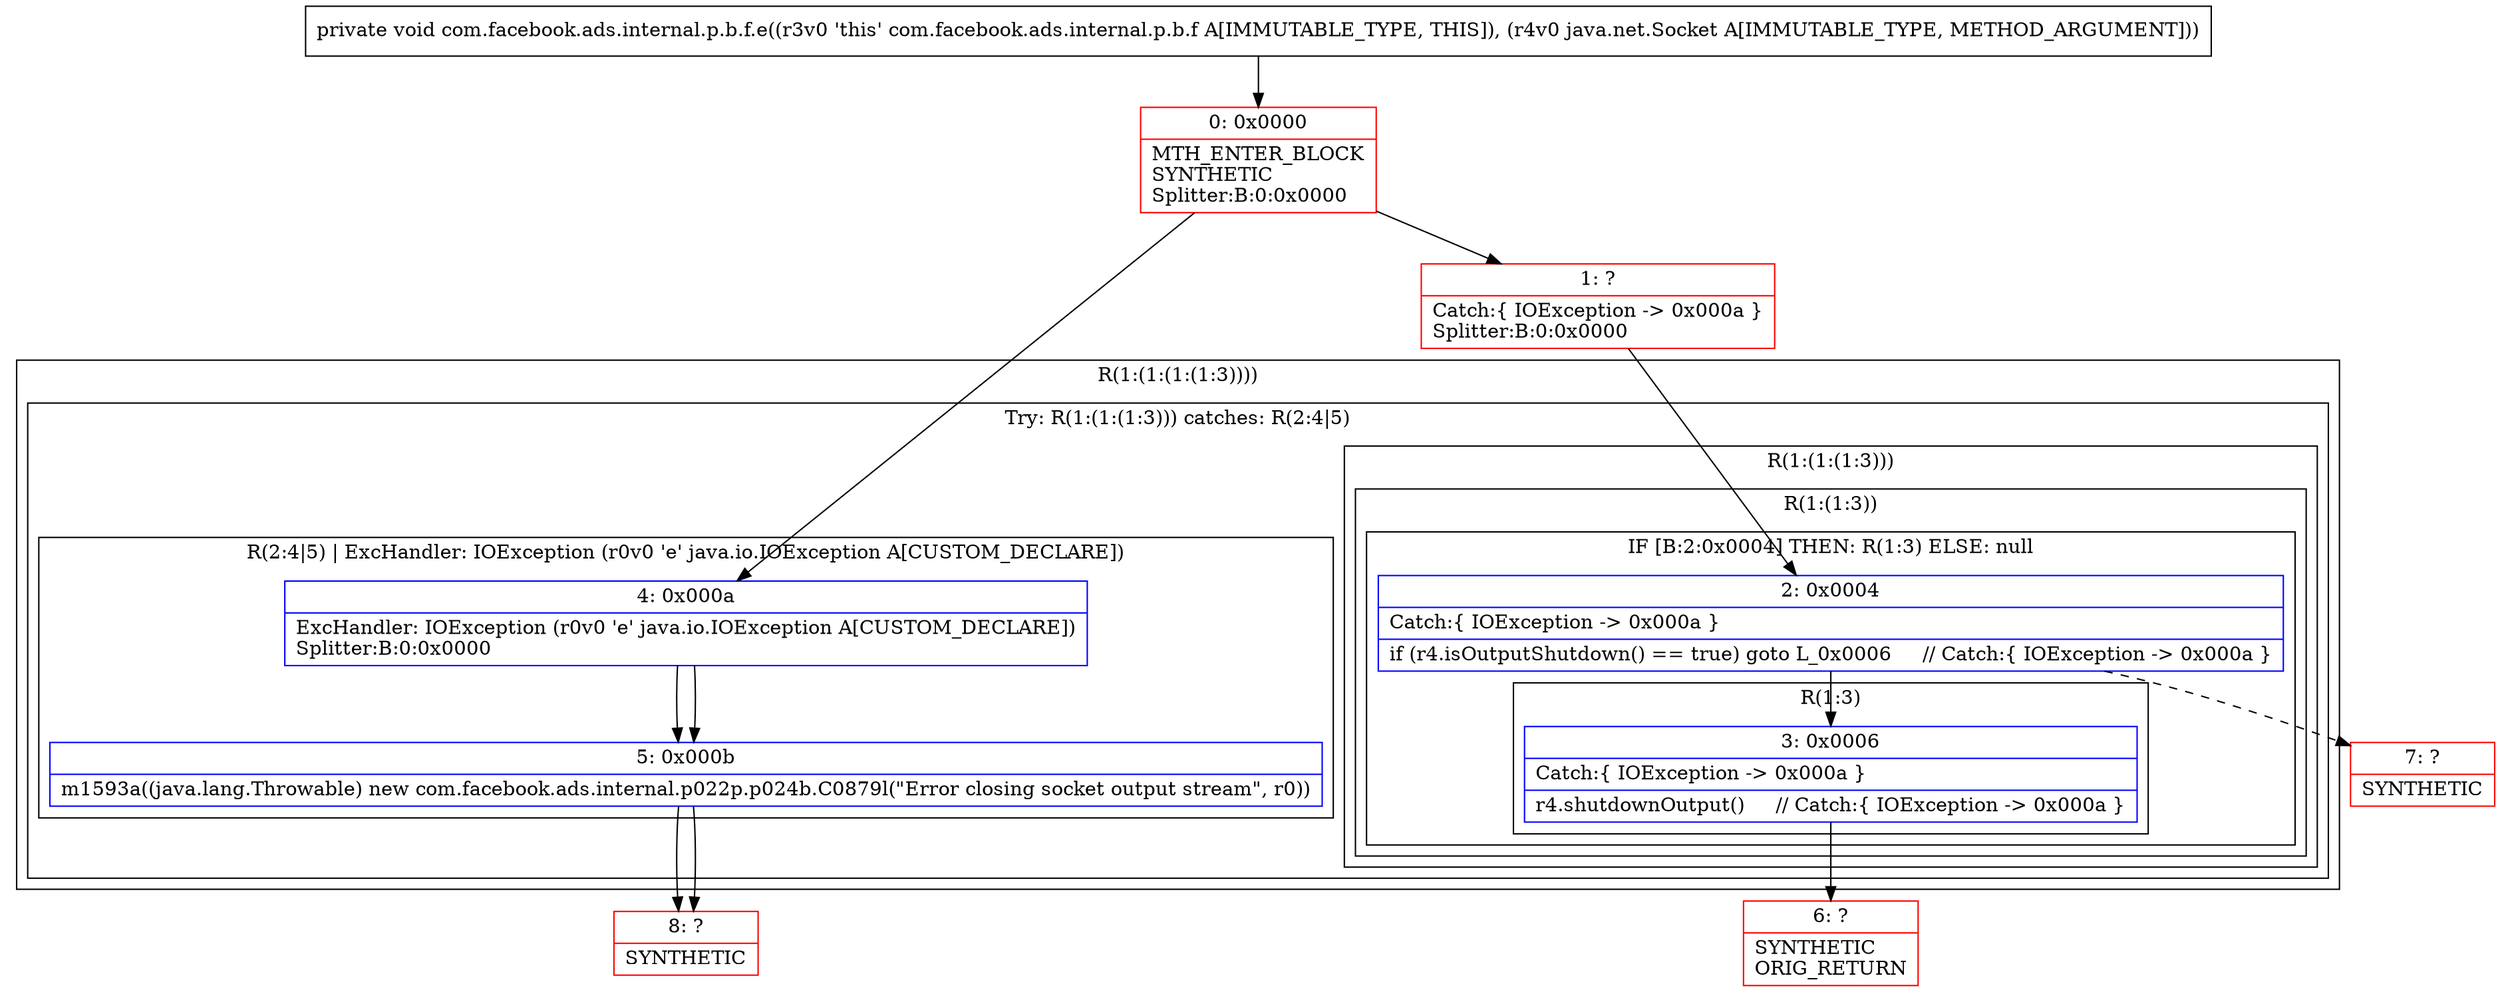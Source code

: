 digraph "CFG forcom.facebook.ads.internal.p.b.f.e(Ljava\/net\/Socket;)V" {
subgraph cluster_Region_71240569 {
label = "R(1:(1:(1:(1:3))))";
node [shape=record,color=blue];
subgraph cluster_TryCatchRegion_1205584243 {
label = "Try: R(1:(1:(1:3))) catches: R(2:4|5)";
node [shape=record,color=blue];
subgraph cluster_Region_1491200417 {
label = "R(1:(1:(1:3)))";
node [shape=record,color=blue];
subgraph cluster_Region_1054374597 {
label = "R(1:(1:3))";
node [shape=record,color=blue];
subgraph cluster_IfRegion_1119935140 {
label = "IF [B:2:0x0004] THEN: R(1:3) ELSE: null";
node [shape=record,color=blue];
Node_2 [shape=record,label="{2\:\ 0x0004|Catch:\{ IOException \-\> 0x000a \}\l|if (r4.isOutputShutdown() == true) goto L_0x0006     \/\/ Catch:\{ IOException \-\> 0x000a \}\l}"];
subgraph cluster_Region_1535728598 {
label = "R(1:3)";
node [shape=record,color=blue];
Node_3 [shape=record,label="{3\:\ 0x0006|Catch:\{ IOException \-\> 0x000a \}\l|r4.shutdownOutput()     \/\/ Catch:\{ IOException \-\> 0x000a \}\l}"];
}
}
}
}
subgraph cluster_Region_208801255 {
label = "R(2:4|5) | ExcHandler: IOException (r0v0 'e' java.io.IOException A[CUSTOM_DECLARE])\l";
node [shape=record,color=blue];
Node_4 [shape=record,label="{4\:\ 0x000a|ExcHandler: IOException (r0v0 'e' java.io.IOException A[CUSTOM_DECLARE])\lSplitter:B:0:0x0000\l}"];
Node_5 [shape=record,label="{5\:\ 0x000b|m1593a((java.lang.Throwable) new com.facebook.ads.internal.p022p.p024b.C0879l(\"Error closing socket output stream\", r0))\l}"];
}
}
}
subgraph cluster_Region_208801255 {
label = "R(2:4|5) | ExcHandler: IOException (r0v0 'e' java.io.IOException A[CUSTOM_DECLARE])\l";
node [shape=record,color=blue];
Node_4 [shape=record,label="{4\:\ 0x000a|ExcHandler: IOException (r0v0 'e' java.io.IOException A[CUSTOM_DECLARE])\lSplitter:B:0:0x0000\l}"];
Node_5 [shape=record,label="{5\:\ 0x000b|m1593a((java.lang.Throwable) new com.facebook.ads.internal.p022p.p024b.C0879l(\"Error closing socket output stream\", r0))\l}"];
}
Node_0 [shape=record,color=red,label="{0\:\ 0x0000|MTH_ENTER_BLOCK\lSYNTHETIC\lSplitter:B:0:0x0000\l}"];
Node_1 [shape=record,color=red,label="{1\:\ ?|Catch:\{ IOException \-\> 0x000a \}\lSplitter:B:0:0x0000\l}"];
Node_6 [shape=record,color=red,label="{6\:\ ?|SYNTHETIC\lORIG_RETURN\l}"];
Node_7 [shape=record,color=red,label="{7\:\ ?|SYNTHETIC\l}"];
Node_8 [shape=record,color=red,label="{8\:\ ?|SYNTHETIC\l}"];
MethodNode[shape=record,label="{private void com.facebook.ads.internal.p.b.f.e((r3v0 'this' com.facebook.ads.internal.p.b.f A[IMMUTABLE_TYPE, THIS]), (r4v0 java.net.Socket A[IMMUTABLE_TYPE, METHOD_ARGUMENT])) }"];
MethodNode -> Node_0;
Node_2 -> Node_3;
Node_2 -> Node_7[style=dashed];
Node_3 -> Node_6;
Node_4 -> Node_5;
Node_5 -> Node_8;
Node_4 -> Node_5;
Node_5 -> Node_8;
Node_0 -> Node_1;
Node_0 -> Node_4;
Node_1 -> Node_2;
}


